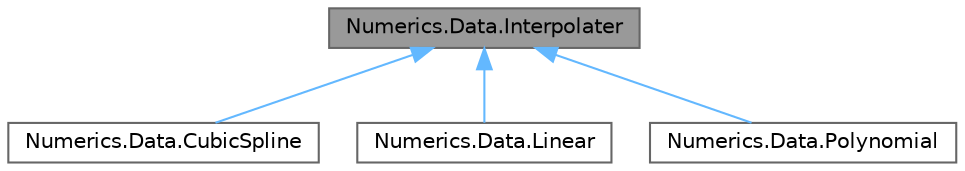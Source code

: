 digraph "Numerics.Data.Interpolater"
{
 // LATEX_PDF_SIZE
  bgcolor="transparent";
  edge [fontname=Helvetica,fontsize=10,labelfontname=Helvetica,labelfontsize=10];
  node [fontname=Helvetica,fontsize=10,shape=box,height=0.2,width=0.4];
  Node1 [id="Node000001",label="Numerics.Data.Interpolater",height=0.2,width=0.4,color="gray40", fillcolor="grey60", style="filled", fontcolor="black",tooltip="A base class for interpolation."];
  Node1 -> Node2 [id="edge1_Node000001_Node000002",dir="back",color="steelblue1",style="solid",tooltip=" "];
  Node2 [id="Node000002",label="Numerics.Data.CubicSpline",height=0.2,width=0.4,color="gray40", fillcolor="white", style="filled",URL="$class_numerics_1_1_data_1_1_cubic_spline.html",tooltip="A class for cubic spline interpolation."];
  Node1 -> Node3 [id="edge2_Node000001_Node000003",dir="back",color="steelblue1",style="solid",tooltip=" "];
  Node3 [id="Node000003",label="Numerics.Data.Linear",height=0.2,width=0.4,color="gray40", fillcolor="white", style="filled",URL="$class_numerics_1_1_data_1_1_linear.html",tooltip="A class for linear interpolation."];
  Node1 -> Node4 [id="edge3_Node000001_Node000004",dir="back",color="steelblue1",style="solid",tooltip=" "];
  Node4 [id="Node000004",label="Numerics.Data.Polynomial",height=0.2,width=0.4,color="gray40", fillcolor="white", style="filled",URL="$class_numerics_1_1_data_1_1_polynomial.html",tooltip="A class for polynomial interpolation."];
}
